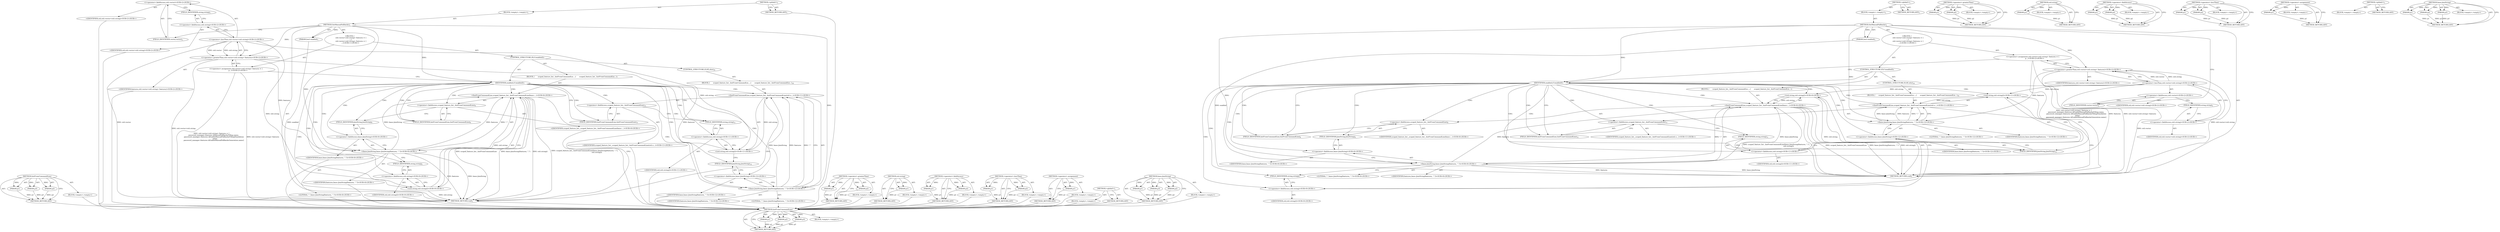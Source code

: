 digraph "base.JoinString" {
vulnerable_92 [label=<(METHOD,InitFromCommandLine)>];
vulnerable_93 [label=<(PARAM,p1)>];
vulnerable_94 [label=<(PARAM,p2)>];
vulnerable_95 [label=<(PARAM,p3)>];
vulnerable_96 [label=<(BLOCK,&lt;empty&gt;,&lt;empty&gt;)>];
vulnerable_97 [label=<(METHOD_RETURN,ANY)>];
vulnerable_6 [label=<(METHOD,&lt;global&gt;)<SUB>1</SUB>>];
vulnerable_7 [label=<(BLOCK,&lt;empty&gt;,&lt;empty&gt;)<SUB>1</SUB>>];
vulnerable_8 [label=<(METHOD,SetManualFallbacks)<SUB>1</SUB>>];
vulnerable_9 [label=<(PARAM,bool enabled)<SUB>1</SUB>>];
vulnerable_10 [label="<(BLOCK,{
     std::vector&lt;std::string&gt; features = {
  ...,{
     std::vector&lt;std::string&gt; features = {
  ...)<SUB>1</SUB>>"];
vulnerable_11 [label="<(&lt;operator&gt;.assignment,std::vector&lt;std::string&gt; features = {
        p...)<SUB>2</SUB>>"];
vulnerable_12 [label="<(&lt;operator&gt;.greaterThan,std::vector&lt;std::string&gt; features)<SUB>2</SUB>>"];
vulnerable_13 [label="<(&lt;operator&gt;.lessThan,std::vector&lt;std::string)<SUB>2</SUB>>"];
vulnerable_14 [label="<(&lt;operator&gt;.fieldAccess,std::vector)<SUB>2</SUB>>"];
vulnerable_15 [label="<(IDENTIFIER,std,std::vector&lt;std::string)<SUB>2</SUB>>"];
vulnerable_16 [label=<(FIELD_IDENTIFIER,vector,vector)<SUB>2</SUB>>];
vulnerable_17 [label="<(&lt;operator&gt;.fieldAccess,std::string)<SUB>2</SUB>>"];
vulnerable_18 [label="<(IDENTIFIER,std,std::vector&lt;std::string)<SUB>2</SUB>>"];
vulnerable_19 [label=<(FIELD_IDENTIFIER,string,string)<SUB>2</SUB>>];
vulnerable_20 [label="<(IDENTIFIER,features,std::vector&lt;std::string&gt; features)<SUB>2</SUB>>"];
vulnerable_21 [label=<(CONTROL_STRUCTURE,IF,if (enabled))<SUB>7</SUB>>];
vulnerable_22 [label=<(IDENTIFIER,enabled,if (enabled))<SUB>7</SUB>>];
vulnerable_23 [label=<(BLOCK,{
      scoped_feature_list_.InitFromCommandLin...,{
      scoped_feature_list_.InitFromCommandLin...)<SUB>7</SUB>>];
vulnerable_24 [label="<(InitFromCommandLine,scoped_feature_list_.InitFromCommandLine(base::...)<SUB>8</SUB>>"];
vulnerable_25 [label=<(&lt;operator&gt;.fieldAccess,scoped_feature_list_.InitFromCommandLine)<SUB>8</SUB>>];
vulnerable_26 [label="<(IDENTIFIER,scoped_feature_list_,scoped_feature_list_.InitFromCommandLine(base::...)<SUB>8</SUB>>"];
vulnerable_27 [label=<(FIELD_IDENTIFIER,InitFromCommandLine,InitFromCommandLine)<SUB>8</SUB>>];
vulnerable_28 [label="<(base.JoinString,base::JoinString(features, &quot;,&quot;))<SUB>8</SUB>>"];
vulnerable_29 [label="<(&lt;operator&gt;.fieldAccess,base::JoinString)<SUB>8</SUB>>"];
vulnerable_30 [label="<(IDENTIFIER,base,base::JoinString(features, &quot;,&quot;))<SUB>8</SUB>>"];
vulnerable_31 [label=<(FIELD_IDENTIFIER,JoinString,JoinString)<SUB>8</SUB>>];
vulnerable_32 [label="<(IDENTIFIER,features,base::JoinString(features, &quot;,&quot;))<SUB>8</SUB>>"];
vulnerable_33 [label="<(LITERAL,&quot;,&quot;,base::JoinString(features, &quot;,&quot;))<SUB>8</SUB>>"];
vulnerable_34 [label="<(std.string,std::string())<SUB>9</SUB>>"];
vulnerable_35 [label="<(&lt;operator&gt;.fieldAccess,std::string)<SUB>9</SUB>>"];
vulnerable_36 [label="<(IDENTIFIER,std,std::string())<SUB>9</SUB>>"];
vulnerable_37 [label=<(FIELD_IDENTIFIER,string,string)<SUB>9</SUB>>];
vulnerable_38 [label=<(CONTROL_STRUCTURE,ELSE,else)<SUB>10</SUB>>];
vulnerable_39 [label=<(BLOCK,{
      scoped_feature_list_.InitFromCommandLin...,{
      scoped_feature_list_.InitFromCommandLin...)<SUB>10</SUB>>];
vulnerable_40 [label="<(InitFromCommandLine,scoped_feature_list_.InitFromCommandLine(std::s...)<SUB>11</SUB>>"];
vulnerable_41 [label=<(&lt;operator&gt;.fieldAccess,scoped_feature_list_.InitFromCommandLine)<SUB>11</SUB>>];
vulnerable_42 [label="<(IDENTIFIER,scoped_feature_list_,scoped_feature_list_.InitFromCommandLine(std::s...)<SUB>11</SUB>>"];
vulnerable_43 [label=<(FIELD_IDENTIFIER,InitFromCommandLine,InitFromCommandLine)<SUB>11</SUB>>];
vulnerable_44 [label="<(std.string,std::string())<SUB>11</SUB>>"];
vulnerable_45 [label="<(&lt;operator&gt;.fieldAccess,std::string)<SUB>11</SUB>>"];
vulnerable_46 [label="<(IDENTIFIER,std,std::string())<SUB>11</SUB>>"];
vulnerable_47 [label=<(FIELD_IDENTIFIER,string,string)<SUB>11</SUB>>];
vulnerable_48 [label="<(base.JoinString,base::JoinString(features, &quot;,&quot;))<SUB>12</SUB>>"];
vulnerable_49 [label="<(&lt;operator&gt;.fieldAccess,base::JoinString)<SUB>12</SUB>>"];
vulnerable_50 [label="<(IDENTIFIER,base,base::JoinString(features, &quot;,&quot;))<SUB>12</SUB>>"];
vulnerable_51 [label=<(FIELD_IDENTIFIER,JoinString,JoinString)<SUB>12</SUB>>];
vulnerable_52 [label="<(IDENTIFIER,features,base::JoinString(features, &quot;,&quot;))<SUB>12</SUB>>"];
vulnerable_53 [label="<(LITERAL,&quot;,&quot;,base::JoinString(features, &quot;,&quot;))<SUB>12</SUB>>"];
vulnerable_54 [label=<(METHOD_RETURN,void)<SUB>1</SUB>>];
vulnerable_56 [label=<(METHOD_RETURN,ANY)<SUB>1</SUB>>];
vulnerable_77 [label=<(METHOD,&lt;operator&gt;.greaterThan)>];
vulnerable_78 [label=<(PARAM,p1)>];
vulnerable_79 [label=<(PARAM,p2)>];
vulnerable_80 [label=<(BLOCK,&lt;empty&gt;,&lt;empty&gt;)>];
vulnerable_81 [label=<(METHOD_RETURN,ANY)>];
vulnerable_104 [label=<(METHOD,std.string)>];
vulnerable_105 [label=<(PARAM,p1)>];
vulnerable_106 [label=<(BLOCK,&lt;empty&gt;,&lt;empty&gt;)>];
vulnerable_107 [label=<(METHOD_RETURN,ANY)>];
vulnerable_87 [label=<(METHOD,&lt;operator&gt;.fieldAccess)>];
vulnerable_88 [label=<(PARAM,p1)>];
vulnerable_89 [label=<(PARAM,p2)>];
vulnerable_90 [label=<(BLOCK,&lt;empty&gt;,&lt;empty&gt;)>];
vulnerable_91 [label=<(METHOD_RETURN,ANY)>];
vulnerable_82 [label=<(METHOD,&lt;operator&gt;.lessThan)>];
vulnerable_83 [label=<(PARAM,p1)>];
vulnerable_84 [label=<(PARAM,p2)>];
vulnerable_85 [label=<(BLOCK,&lt;empty&gt;,&lt;empty&gt;)>];
vulnerable_86 [label=<(METHOD_RETURN,ANY)>];
vulnerable_73 [label=<(METHOD,&lt;operator&gt;.assignment)>];
vulnerable_74 [label=<(PARAM,p1)>];
vulnerable_75 [label=<(BLOCK,&lt;empty&gt;,&lt;empty&gt;)>];
vulnerable_76 [label=<(METHOD_RETURN,ANY)>];
vulnerable_67 [label=<(METHOD,&lt;global&gt;)<SUB>1</SUB>>];
vulnerable_68 [label=<(BLOCK,&lt;empty&gt;,&lt;empty&gt;)>];
vulnerable_69 [label=<(METHOD_RETURN,ANY)>];
vulnerable_98 [label=<(METHOD,base.JoinString)>];
vulnerable_99 [label=<(PARAM,p1)>];
vulnerable_100 [label=<(PARAM,p2)>];
vulnerable_101 [label=<(PARAM,p3)>];
vulnerable_102 [label=<(BLOCK,&lt;empty&gt;,&lt;empty&gt;)>];
vulnerable_103 [label=<(METHOD_RETURN,ANY)>];
fixed_92 [label=<(METHOD,InitFromCommandLine)>];
fixed_93 [label=<(PARAM,p1)>];
fixed_94 [label=<(PARAM,p2)>];
fixed_95 [label=<(PARAM,p3)>];
fixed_96 [label=<(BLOCK,&lt;empty&gt;,&lt;empty&gt;)>];
fixed_97 [label=<(METHOD_RETURN,ANY)>];
fixed_6 [label=<(METHOD,&lt;global&gt;)<SUB>1</SUB>>];
fixed_7 [label=<(BLOCK,&lt;empty&gt;,&lt;empty&gt;)<SUB>1</SUB>>];
fixed_8 [label=<(METHOD,SetManualFallbacks)<SUB>1</SUB>>];
fixed_9 [label=<(PARAM,bool enabled)<SUB>1</SUB>>];
fixed_10 [label="<(BLOCK,{
     std::vector&lt;std::string&gt; features = {
  ...,{
     std::vector&lt;std::string&gt; features = {
  ...)<SUB>1</SUB>>"];
fixed_11 [label="<(&lt;operator&gt;.assignment,std::vector&lt;std::string&gt; features = {
        p...)<SUB>2</SUB>>"];
fixed_12 [label="<(&lt;operator&gt;.greaterThan,std::vector&lt;std::string&gt; features)<SUB>2</SUB>>"];
fixed_13 [label="<(&lt;operator&gt;.lessThan,std::vector&lt;std::string)<SUB>2</SUB>>"];
fixed_14 [label="<(&lt;operator&gt;.fieldAccess,std::vector)<SUB>2</SUB>>"];
fixed_15 [label="<(IDENTIFIER,std,std::vector&lt;std::string)<SUB>2</SUB>>"];
fixed_16 [label=<(FIELD_IDENTIFIER,vector,vector)<SUB>2</SUB>>];
fixed_17 [label="<(&lt;operator&gt;.fieldAccess,std::string)<SUB>2</SUB>>"];
fixed_18 [label="<(IDENTIFIER,std,std::vector&lt;std::string)<SUB>2</SUB>>"];
fixed_19 [label=<(FIELD_IDENTIFIER,string,string)<SUB>2</SUB>>];
fixed_20 [label="<(IDENTIFIER,features,std::vector&lt;std::string&gt; features)<SUB>2</SUB>>"];
fixed_21 [label=<(CONTROL_STRUCTURE,IF,if (enabled))<SUB>7</SUB>>];
fixed_22 [label=<(IDENTIFIER,enabled,if (enabled))<SUB>7</SUB>>];
fixed_23 [label=<(BLOCK,{
      scoped_feature_list_.InitFromCommandLin...,{
      scoped_feature_list_.InitFromCommandLin...)<SUB>7</SUB>>];
fixed_24 [label="<(InitFromCommandLine,scoped_feature_list_.InitFromCommandLine(base::...)<SUB>8</SUB>>"];
fixed_25 [label=<(&lt;operator&gt;.fieldAccess,scoped_feature_list_.InitFromCommandLine)<SUB>8</SUB>>];
fixed_26 [label="<(IDENTIFIER,scoped_feature_list_,scoped_feature_list_.InitFromCommandLine(base::...)<SUB>8</SUB>>"];
fixed_27 [label=<(FIELD_IDENTIFIER,InitFromCommandLine,InitFromCommandLine)<SUB>8</SUB>>];
fixed_28 [label="<(base.JoinString,base::JoinString(features, &quot;,&quot;))<SUB>8</SUB>>"];
fixed_29 [label="<(&lt;operator&gt;.fieldAccess,base::JoinString)<SUB>8</SUB>>"];
fixed_30 [label="<(IDENTIFIER,base,base::JoinString(features, &quot;,&quot;))<SUB>8</SUB>>"];
fixed_31 [label=<(FIELD_IDENTIFIER,JoinString,JoinString)<SUB>8</SUB>>];
fixed_32 [label="<(IDENTIFIER,features,base::JoinString(features, &quot;,&quot;))<SUB>8</SUB>>"];
fixed_33 [label="<(LITERAL,&quot;,&quot;,base::JoinString(features, &quot;,&quot;))<SUB>8</SUB>>"];
fixed_34 [label="<(std.string,std::string())<SUB>9</SUB>>"];
fixed_35 [label="<(&lt;operator&gt;.fieldAccess,std::string)<SUB>9</SUB>>"];
fixed_36 [label="<(IDENTIFIER,std,std::string())<SUB>9</SUB>>"];
fixed_37 [label=<(FIELD_IDENTIFIER,string,string)<SUB>9</SUB>>];
fixed_38 [label=<(CONTROL_STRUCTURE,ELSE,else)<SUB>10</SUB>>];
fixed_39 [label=<(BLOCK,{
      scoped_feature_list_.InitFromCommandLin...,{
      scoped_feature_list_.InitFromCommandLin...)<SUB>10</SUB>>];
fixed_40 [label="<(InitFromCommandLine,scoped_feature_list_.InitFromCommandLine(std::s...)<SUB>11</SUB>>"];
fixed_41 [label=<(&lt;operator&gt;.fieldAccess,scoped_feature_list_.InitFromCommandLine)<SUB>11</SUB>>];
fixed_42 [label="<(IDENTIFIER,scoped_feature_list_,scoped_feature_list_.InitFromCommandLine(std::s...)<SUB>11</SUB>>"];
fixed_43 [label=<(FIELD_IDENTIFIER,InitFromCommandLine,InitFromCommandLine)<SUB>11</SUB>>];
fixed_44 [label="<(std.string,std::string())<SUB>11</SUB>>"];
fixed_45 [label="<(&lt;operator&gt;.fieldAccess,std::string)<SUB>11</SUB>>"];
fixed_46 [label="<(IDENTIFIER,std,std::string())<SUB>11</SUB>>"];
fixed_47 [label=<(FIELD_IDENTIFIER,string,string)<SUB>11</SUB>>];
fixed_48 [label="<(base.JoinString,base::JoinString(features, &quot;,&quot;))<SUB>12</SUB>>"];
fixed_49 [label="<(&lt;operator&gt;.fieldAccess,base::JoinString)<SUB>12</SUB>>"];
fixed_50 [label="<(IDENTIFIER,base,base::JoinString(features, &quot;,&quot;))<SUB>12</SUB>>"];
fixed_51 [label=<(FIELD_IDENTIFIER,JoinString,JoinString)<SUB>12</SUB>>];
fixed_52 [label="<(IDENTIFIER,features,base::JoinString(features, &quot;,&quot;))<SUB>12</SUB>>"];
fixed_53 [label="<(LITERAL,&quot;,&quot;,base::JoinString(features, &quot;,&quot;))<SUB>12</SUB>>"];
fixed_54 [label=<(METHOD_RETURN,void)<SUB>1</SUB>>];
fixed_56 [label=<(METHOD_RETURN,ANY)<SUB>1</SUB>>];
fixed_77 [label=<(METHOD,&lt;operator&gt;.greaterThan)>];
fixed_78 [label=<(PARAM,p1)>];
fixed_79 [label=<(PARAM,p2)>];
fixed_80 [label=<(BLOCK,&lt;empty&gt;,&lt;empty&gt;)>];
fixed_81 [label=<(METHOD_RETURN,ANY)>];
fixed_104 [label=<(METHOD,std.string)>];
fixed_105 [label=<(PARAM,p1)>];
fixed_106 [label=<(BLOCK,&lt;empty&gt;,&lt;empty&gt;)>];
fixed_107 [label=<(METHOD_RETURN,ANY)>];
fixed_87 [label=<(METHOD,&lt;operator&gt;.fieldAccess)>];
fixed_88 [label=<(PARAM,p1)>];
fixed_89 [label=<(PARAM,p2)>];
fixed_90 [label=<(BLOCK,&lt;empty&gt;,&lt;empty&gt;)>];
fixed_91 [label=<(METHOD_RETURN,ANY)>];
fixed_82 [label=<(METHOD,&lt;operator&gt;.lessThan)>];
fixed_83 [label=<(PARAM,p1)>];
fixed_84 [label=<(PARAM,p2)>];
fixed_85 [label=<(BLOCK,&lt;empty&gt;,&lt;empty&gt;)>];
fixed_86 [label=<(METHOD_RETURN,ANY)>];
fixed_73 [label=<(METHOD,&lt;operator&gt;.assignment)>];
fixed_74 [label=<(PARAM,p1)>];
fixed_75 [label=<(BLOCK,&lt;empty&gt;,&lt;empty&gt;)>];
fixed_76 [label=<(METHOD_RETURN,ANY)>];
fixed_67 [label=<(METHOD,&lt;global&gt;)<SUB>1</SUB>>];
fixed_68 [label=<(BLOCK,&lt;empty&gt;,&lt;empty&gt;)>];
fixed_69 [label=<(METHOD_RETURN,ANY)>];
fixed_98 [label=<(METHOD,base.JoinString)>];
fixed_99 [label=<(PARAM,p1)>];
fixed_100 [label=<(PARAM,p2)>];
fixed_101 [label=<(PARAM,p3)>];
fixed_102 [label=<(BLOCK,&lt;empty&gt;,&lt;empty&gt;)>];
fixed_103 [label=<(METHOD_RETURN,ANY)>];
vulnerable_92 -> vulnerable_93  [key=0, label="AST: "];
vulnerable_92 -> vulnerable_93  [key=1, label="DDG: "];
vulnerable_92 -> vulnerable_96  [key=0, label="AST: "];
vulnerable_92 -> vulnerable_94  [key=0, label="AST: "];
vulnerable_92 -> vulnerable_94  [key=1, label="DDG: "];
vulnerable_92 -> vulnerable_97  [key=0, label="AST: "];
vulnerable_92 -> vulnerable_97  [key=1, label="CFG: "];
vulnerable_92 -> vulnerable_95  [key=0, label="AST: "];
vulnerable_92 -> vulnerable_95  [key=1, label="DDG: "];
vulnerable_93 -> vulnerable_97  [key=0, label="DDG: p1"];
vulnerable_94 -> vulnerable_97  [key=0, label="DDG: p2"];
vulnerable_95 -> vulnerable_97  [key=0, label="DDG: p3"];
vulnerable_6 -> vulnerable_7  [key=0, label="AST: "];
vulnerable_6 -> vulnerable_56  [key=0, label="AST: "];
vulnerable_6 -> vulnerable_56  [key=1, label="CFG: "];
vulnerable_7 -> vulnerable_8  [key=0, label="AST: "];
vulnerable_8 -> vulnerable_9  [key=0, label="AST: "];
vulnerable_8 -> vulnerable_9  [key=1, label="DDG: "];
vulnerable_8 -> vulnerable_10  [key=0, label="AST: "];
vulnerable_8 -> vulnerable_54  [key=0, label="AST: "];
vulnerable_8 -> vulnerable_16  [key=0, label="CFG: "];
vulnerable_8 -> vulnerable_22  [key=0, label="DDG: "];
vulnerable_8 -> vulnerable_12  [key=0, label="DDG: "];
vulnerable_8 -> vulnerable_28  [key=0, label="DDG: "];
vulnerable_8 -> vulnerable_48  [key=0, label="DDG: "];
vulnerable_9 -> vulnerable_54  [key=0, label="DDG: enabled"];
vulnerable_10 -> vulnerable_11  [key=0, label="AST: "];
vulnerable_10 -> vulnerable_21  [key=0, label="AST: "];
vulnerable_11 -> vulnerable_12  [key=0, label="AST: "];
vulnerable_11 -> vulnerable_22  [key=0, label="CFG: "];
vulnerable_11 -> vulnerable_54  [key=0, label="DDG: std::vector&lt;std::string&gt; features"];
vulnerable_11 -> vulnerable_54  [key=1, label="DDG: std::vector&lt;std::string&gt; features = {
        password_manager::features::kEnableManualFallbacksFilling.name,
         password_manager::features::kEnableManualFallbacksFillingStandalone
             .name,
         password_manager::features::kEnableManualFallbacksGeneration.name}"];
vulnerable_12 -> vulnerable_13  [key=0, label="AST: "];
vulnerable_12 -> vulnerable_20  [key=0, label="AST: "];
vulnerable_12 -> vulnerable_11  [key=0, label="CFG: "];
vulnerable_12 -> vulnerable_54  [key=0, label="DDG: std::vector&lt;std::string"];
vulnerable_12 -> vulnerable_28  [key=0, label="DDG: features"];
vulnerable_12 -> vulnerable_48  [key=0, label="DDG: features"];
vulnerable_13 -> vulnerable_14  [key=0, label="AST: "];
vulnerable_13 -> vulnerable_17  [key=0, label="AST: "];
vulnerable_13 -> vulnerable_12  [key=0, label="CFG: "];
vulnerable_13 -> vulnerable_12  [key=1, label="DDG: std::vector"];
vulnerable_13 -> vulnerable_12  [key=2, label="DDG: std::string"];
vulnerable_13 -> vulnerable_54  [key=0, label="DDG: std::vector"];
vulnerable_13 -> vulnerable_34  [key=0, label="DDG: std::string"];
vulnerable_13 -> vulnerable_44  [key=0, label="DDG: std::string"];
vulnerable_14 -> vulnerable_15  [key=0, label="AST: "];
vulnerable_14 -> vulnerable_16  [key=0, label="AST: "];
vulnerable_14 -> vulnerable_19  [key=0, label="CFG: "];
vulnerable_16 -> vulnerable_14  [key=0, label="CFG: "];
vulnerable_17 -> vulnerable_18  [key=0, label="AST: "];
vulnerable_17 -> vulnerable_19  [key=0, label="AST: "];
vulnerable_17 -> vulnerable_13  [key=0, label="CFG: "];
vulnerable_19 -> vulnerable_17  [key=0, label="CFG: "];
vulnerable_21 -> vulnerable_22  [key=0, label="AST: "];
vulnerable_21 -> vulnerable_23  [key=0, label="AST: "];
vulnerable_21 -> vulnerable_38  [key=0, label="AST: "];
vulnerable_22 -> vulnerable_27  [key=0, label="CFG: "];
vulnerable_22 -> vulnerable_27  [key=1, label="CDG: "];
vulnerable_22 -> vulnerable_43  [key=0, label="CFG: "];
vulnerable_22 -> vulnerable_43  [key=1, label="CDG: "];
vulnerable_22 -> vulnerable_24  [key=0, label="CDG: "];
vulnerable_22 -> vulnerable_47  [key=0, label="CDG: "];
vulnerable_22 -> vulnerable_34  [key=0, label="CDG: "];
vulnerable_22 -> vulnerable_48  [key=0, label="CDG: "];
vulnerable_22 -> vulnerable_49  [key=0, label="CDG: "];
vulnerable_22 -> vulnerable_51  [key=0, label="CDG: "];
vulnerable_22 -> vulnerable_28  [key=0, label="CDG: "];
vulnerable_22 -> vulnerable_37  [key=0, label="CDG: "];
vulnerable_22 -> vulnerable_25  [key=0, label="CDG: "];
vulnerable_22 -> vulnerable_41  [key=0, label="CDG: "];
vulnerable_22 -> vulnerable_45  [key=0, label="CDG: "];
vulnerable_22 -> vulnerable_40  [key=0, label="CDG: "];
vulnerable_22 -> vulnerable_29  [key=0, label="CDG: "];
vulnerable_22 -> vulnerable_44  [key=0, label="CDG: "];
vulnerable_22 -> vulnerable_35  [key=0, label="CDG: "];
vulnerable_22 -> vulnerable_31  [key=0, label="CDG: "];
vulnerable_23 -> vulnerable_24  [key=0, label="AST: "];
vulnerable_24 -> vulnerable_25  [key=0, label="AST: "];
vulnerable_24 -> vulnerable_28  [key=0, label="AST: "];
vulnerable_24 -> vulnerable_34  [key=0, label="AST: "];
vulnerable_24 -> vulnerable_54  [key=0, label="CFG: "];
vulnerable_24 -> vulnerable_54  [key=1, label="DDG: scoped_feature_list_.InitFromCommandLine"];
vulnerable_24 -> vulnerable_54  [key=2, label="DDG: base::JoinString(features, &quot;,&quot;)"];
vulnerable_24 -> vulnerable_54  [key=3, label="DDG: std::string()"];
vulnerable_24 -> vulnerable_54  [key=4, label="DDG: scoped_feature_list_.InitFromCommandLine(base::JoinString(features, &quot;,&quot;),
                                               std::string())"];
vulnerable_25 -> vulnerable_26  [key=0, label="AST: "];
vulnerable_25 -> vulnerable_27  [key=0, label="AST: "];
vulnerable_25 -> vulnerable_31  [key=0, label="CFG: "];
vulnerable_27 -> vulnerable_25  [key=0, label="CFG: "];
vulnerable_28 -> vulnerable_29  [key=0, label="AST: "];
vulnerable_28 -> vulnerable_32  [key=0, label="AST: "];
vulnerable_28 -> vulnerable_33  [key=0, label="AST: "];
vulnerable_28 -> vulnerable_37  [key=0, label="CFG: "];
vulnerable_28 -> vulnerable_54  [key=0, label="DDG: base::JoinString"];
vulnerable_28 -> vulnerable_54  [key=1, label="DDG: features"];
vulnerable_28 -> vulnerable_24  [key=0, label="DDG: base::JoinString"];
vulnerable_28 -> vulnerable_24  [key=1, label="DDG: features"];
vulnerable_28 -> vulnerable_24  [key=2, label="DDG: &quot;,&quot;"];
vulnerable_29 -> vulnerable_30  [key=0, label="AST: "];
vulnerable_29 -> vulnerable_31  [key=0, label="AST: "];
vulnerable_29 -> vulnerable_28  [key=0, label="CFG: "];
vulnerable_31 -> vulnerable_29  [key=0, label="CFG: "];
vulnerable_34 -> vulnerable_35  [key=0, label="AST: "];
vulnerable_34 -> vulnerable_24  [key=0, label="CFG: "];
vulnerable_34 -> vulnerable_24  [key=1, label="DDG: std::string"];
vulnerable_34 -> vulnerable_54  [key=0, label="DDG: std::string"];
vulnerable_35 -> vulnerable_36  [key=0, label="AST: "];
vulnerable_35 -> vulnerable_37  [key=0, label="AST: "];
vulnerable_35 -> vulnerable_34  [key=0, label="CFG: "];
vulnerable_37 -> vulnerable_35  [key=0, label="CFG: "];
vulnerable_38 -> vulnerable_39  [key=0, label="AST: "];
vulnerable_39 -> vulnerable_40  [key=0, label="AST: "];
vulnerable_40 -> vulnerable_41  [key=0, label="AST: "];
vulnerable_40 -> vulnerable_44  [key=0, label="AST: "];
vulnerable_40 -> vulnerable_48  [key=0, label="AST: "];
vulnerable_40 -> vulnerable_54  [key=0, label="CFG: "];
vulnerable_41 -> vulnerable_42  [key=0, label="AST: "];
vulnerable_41 -> vulnerable_43  [key=0, label="AST: "];
vulnerable_41 -> vulnerable_47  [key=0, label="CFG: "];
vulnerable_43 -> vulnerable_41  [key=0, label="CFG: "];
vulnerable_44 -> vulnerable_45  [key=0, label="AST: "];
vulnerable_44 -> vulnerable_51  [key=0, label="CFG: "];
vulnerable_44 -> vulnerable_40  [key=0, label="DDG: std::string"];
vulnerable_45 -> vulnerable_46  [key=0, label="AST: "];
vulnerable_45 -> vulnerable_47  [key=0, label="AST: "];
vulnerable_45 -> vulnerable_44  [key=0, label="CFG: "];
vulnerable_47 -> vulnerable_45  [key=0, label="CFG: "];
vulnerable_48 -> vulnerable_49  [key=0, label="AST: "];
vulnerable_48 -> vulnerable_52  [key=0, label="AST: "];
vulnerable_48 -> vulnerable_53  [key=0, label="AST: "];
vulnerable_48 -> vulnerable_40  [key=0, label="CFG: "];
vulnerable_48 -> vulnerable_40  [key=1, label="DDG: base::JoinString"];
vulnerable_48 -> vulnerable_40  [key=2, label="DDG: features"];
vulnerable_48 -> vulnerable_40  [key=3, label="DDG: &quot;,&quot;"];
vulnerable_49 -> vulnerable_50  [key=0, label="AST: "];
vulnerable_49 -> vulnerable_51  [key=0, label="AST: "];
vulnerable_49 -> vulnerable_48  [key=0, label="CFG: "];
vulnerable_51 -> vulnerable_49  [key=0, label="CFG: "];
vulnerable_77 -> vulnerable_78  [key=0, label="AST: "];
vulnerable_77 -> vulnerable_78  [key=1, label="DDG: "];
vulnerable_77 -> vulnerable_80  [key=0, label="AST: "];
vulnerable_77 -> vulnerable_79  [key=0, label="AST: "];
vulnerable_77 -> vulnerable_79  [key=1, label="DDG: "];
vulnerable_77 -> vulnerable_81  [key=0, label="AST: "];
vulnerable_77 -> vulnerable_81  [key=1, label="CFG: "];
vulnerable_78 -> vulnerable_81  [key=0, label="DDG: p1"];
vulnerable_79 -> vulnerable_81  [key=0, label="DDG: p2"];
vulnerable_104 -> vulnerable_105  [key=0, label="AST: "];
vulnerable_104 -> vulnerable_105  [key=1, label="DDG: "];
vulnerable_104 -> vulnerable_106  [key=0, label="AST: "];
vulnerable_104 -> vulnerable_107  [key=0, label="AST: "];
vulnerable_104 -> vulnerable_107  [key=1, label="CFG: "];
vulnerable_105 -> vulnerable_107  [key=0, label="DDG: p1"];
vulnerable_87 -> vulnerable_88  [key=0, label="AST: "];
vulnerable_87 -> vulnerable_88  [key=1, label="DDG: "];
vulnerable_87 -> vulnerable_90  [key=0, label="AST: "];
vulnerable_87 -> vulnerable_89  [key=0, label="AST: "];
vulnerable_87 -> vulnerable_89  [key=1, label="DDG: "];
vulnerable_87 -> vulnerable_91  [key=0, label="AST: "];
vulnerable_87 -> vulnerable_91  [key=1, label="CFG: "];
vulnerable_88 -> vulnerable_91  [key=0, label="DDG: p1"];
vulnerable_89 -> vulnerable_91  [key=0, label="DDG: p2"];
vulnerable_82 -> vulnerable_83  [key=0, label="AST: "];
vulnerable_82 -> vulnerable_83  [key=1, label="DDG: "];
vulnerable_82 -> vulnerable_85  [key=0, label="AST: "];
vulnerable_82 -> vulnerable_84  [key=0, label="AST: "];
vulnerable_82 -> vulnerable_84  [key=1, label="DDG: "];
vulnerable_82 -> vulnerable_86  [key=0, label="AST: "];
vulnerable_82 -> vulnerable_86  [key=1, label="CFG: "];
vulnerable_83 -> vulnerable_86  [key=0, label="DDG: p1"];
vulnerable_84 -> vulnerable_86  [key=0, label="DDG: p2"];
vulnerable_73 -> vulnerable_74  [key=0, label="AST: "];
vulnerable_73 -> vulnerable_74  [key=1, label="DDG: "];
vulnerable_73 -> vulnerable_75  [key=0, label="AST: "];
vulnerable_73 -> vulnerable_76  [key=0, label="AST: "];
vulnerable_73 -> vulnerable_76  [key=1, label="CFG: "];
vulnerable_74 -> vulnerable_76  [key=0, label="DDG: p1"];
vulnerable_67 -> vulnerable_68  [key=0, label="AST: "];
vulnerable_67 -> vulnerable_69  [key=0, label="AST: "];
vulnerable_67 -> vulnerable_69  [key=1, label="CFG: "];
vulnerable_98 -> vulnerable_99  [key=0, label="AST: "];
vulnerable_98 -> vulnerable_99  [key=1, label="DDG: "];
vulnerable_98 -> vulnerable_102  [key=0, label="AST: "];
vulnerable_98 -> vulnerable_100  [key=0, label="AST: "];
vulnerable_98 -> vulnerable_100  [key=1, label="DDG: "];
vulnerable_98 -> vulnerable_103  [key=0, label="AST: "];
vulnerable_98 -> vulnerable_103  [key=1, label="CFG: "];
vulnerable_98 -> vulnerable_101  [key=0, label="AST: "];
vulnerable_98 -> vulnerable_101  [key=1, label="DDG: "];
vulnerable_99 -> vulnerable_103  [key=0, label="DDG: p1"];
vulnerable_100 -> vulnerable_103  [key=0, label="DDG: p2"];
vulnerable_101 -> vulnerable_103  [key=0, label="DDG: p3"];
fixed_92 -> fixed_93  [key=0, label="AST: "];
fixed_92 -> fixed_93  [key=1, label="DDG: "];
fixed_92 -> fixed_96  [key=0, label="AST: "];
fixed_92 -> fixed_94  [key=0, label="AST: "];
fixed_92 -> fixed_94  [key=1, label="DDG: "];
fixed_92 -> fixed_97  [key=0, label="AST: "];
fixed_92 -> fixed_97  [key=1, label="CFG: "];
fixed_92 -> fixed_95  [key=0, label="AST: "];
fixed_92 -> fixed_95  [key=1, label="DDG: "];
fixed_93 -> fixed_97  [key=0, label="DDG: p1"];
fixed_94 -> fixed_97  [key=0, label="DDG: p2"];
fixed_95 -> fixed_97  [key=0, label="DDG: p3"];
fixed_96 -> vulnerable_92  [key=0];
fixed_97 -> vulnerable_92  [key=0];
fixed_6 -> fixed_7  [key=0, label="AST: "];
fixed_6 -> fixed_56  [key=0, label="AST: "];
fixed_6 -> fixed_56  [key=1, label="CFG: "];
fixed_7 -> fixed_8  [key=0, label="AST: "];
fixed_8 -> fixed_9  [key=0, label="AST: "];
fixed_8 -> fixed_9  [key=1, label="DDG: "];
fixed_8 -> fixed_10  [key=0, label="AST: "];
fixed_8 -> fixed_54  [key=0, label="AST: "];
fixed_8 -> fixed_16  [key=0, label="CFG: "];
fixed_8 -> fixed_22  [key=0, label="DDG: "];
fixed_8 -> fixed_12  [key=0, label="DDG: "];
fixed_8 -> fixed_28  [key=0, label="DDG: "];
fixed_8 -> fixed_48  [key=0, label="DDG: "];
fixed_9 -> fixed_54  [key=0, label="DDG: enabled"];
fixed_10 -> fixed_11  [key=0, label="AST: "];
fixed_10 -> fixed_21  [key=0, label="AST: "];
fixed_11 -> fixed_12  [key=0, label="AST: "];
fixed_11 -> fixed_22  [key=0, label="CFG: "];
fixed_11 -> fixed_54  [key=0, label="DDG: std::vector&lt;std::string&gt; features"];
fixed_11 -> fixed_54  [key=1, label="DDG: std::vector&lt;std::string&gt; features = {
        password_manager::features::kManualFallbacksFilling.name,
         password_manager::features::kEnableManualFallbacksFillingStandalone
             .name,
         password_manager::features::kEnableManualFallbacksGeneration.name}"];
fixed_12 -> fixed_13  [key=0, label="AST: "];
fixed_12 -> fixed_20  [key=0, label="AST: "];
fixed_12 -> fixed_11  [key=0, label="CFG: "];
fixed_12 -> fixed_54  [key=0, label="DDG: std::vector&lt;std::string"];
fixed_12 -> fixed_28  [key=0, label="DDG: features"];
fixed_12 -> fixed_48  [key=0, label="DDG: features"];
fixed_13 -> fixed_14  [key=0, label="AST: "];
fixed_13 -> fixed_17  [key=0, label="AST: "];
fixed_13 -> fixed_12  [key=0, label="CFG: "];
fixed_13 -> fixed_12  [key=1, label="DDG: std::vector"];
fixed_13 -> fixed_12  [key=2, label="DDG: std::string"];
fixed_13 -> fixed_54  [key=0, label="DDG: std::vector"];
fixed_13 -> fixed_34  [key=0, label="DDG: std::string"];
fixed_13 -> fixed_44  [key=0, label="DDG: std::string"];
fixed_14 -> fixed_15  [key=0, label="AST: "];
fixed_14 -> fixed_16  [key=0, label="AST: "];
fixed_14 -> fixed_19  [key=0, label="CFG: "];
fixed_15 -> vulnerable_92  [key=0];
fixed_16 -> fixed_14  [key=0, label="CFG: "];
fixed_17 -> fixed_18  [key=0, label="AST: "];
fixed_17 -> fixed_19  [key=0, label="AST: "];
fixed_17 -> fixed_13  [key=0, label="CFG: "];
fixed_18 -> vulnerable_92  [key=0];
fixed_19 -> fixed_17  [key=0, label="CFG: "];
fixed_20 -> vulnerable_92  [key=0];
fixed_21 -> fixed_22  [key=0, label="AST: "];
fixed_21 -> fixed_23  [key=0, label="AST: "];
fixed_21 -> fixed_38  [key=0, label="AST: "];
fixed_22 -> fixed_27  [key=0, label="CFG: "];
fixed_22 -> fixed_27  [key=1, label="CDG: "];
fixed_22 -> fixed_43  [key=0, label="CFG: "];
fixed_22 -> fixed_43  [key=1, label="CDG: "];
fixed_22 -> fixed_24  [key=0, label="CDG: "];
fixed_22 -> fixed_47  [key=0, label="CDG: "];
fixed_22 -> fixed_34  [key=0, label="CDG: "];
fixed_22 -> fixed_48  [key=0, label="CDG: "];
fixed_22 -> fixed_49  [key=0, label="CDG: "];
fixed_22 -> fixed_51  [key=0, label="CDG: "];
fixed_22 -> fixed_28  [key=0, label="CDG: "];
fixed_22 -> fixed_37  [key=0, label="CDG: "];
fixed_22 -> fixed_25  [key=0, label="CDG: "];
fixed_22 -> fixed_41  [key=0, label="CDG: "];
fixed_22 -> fixed_45  [key=0, label="CDG: "];
fixed_22 -> fixed_40  [key=0, label="CDG: "];
fixed_22 -> fixed_29  [key=0, label="CDG: "];
fixed_22 -> fixed_44  [key=0, label="CDG: "];
fixed_22 -> fixed_35  [key=0, label="CDG: "];
fixed_22 -> fixed_31  [key=0, label="CDG: "];
fixed_23 -> fixed_24  [key=0, label="AST: "];
fixed_24 -> fixed_25  [key=0, label="AST: "];
fixed_24 -> fixed_28  [key=0, label="AST: "];
fixed_24 -> fixed_34  [key=0, label="AST: "];
fixed_24 -> fixed_54  [key=0, label="CFG: "];
fixed_24 -> fixed_54  [key=1, label="DDG: scoped_feature_list_.InitFromCommandLine"];
fixed_24 -> fixed_54  [key=2, label="DDG: base::JoinString(features, &quot;,&quot;)"];
fixed_24 -> fixed_54  [key=3, label="DDG: std::string()"];
fixed_24 -> fixed_54  [key=4, label="DDG: scoped_feature_list_.InitFromCommandLine(base::JoinString(features, &quot;,&quot;),
                                               std::string())"];
fixed_25 -> fixed_26  [key=0, label="AST: "];
fixed_25 -> fixed_27  [key=0, label="AST: "];
fixed_25 -> fixed_31  [key=0, label="CFG: "];
fixed_26 -> vulnerable_92  [key=0];
fixed_27 -> fixed_25  [key=0, label="CFG: "];
fixed_28 -> fixed_29  [key=0, label="AST: "];
fixed_28 -> fixed_32  [key=0, label="AST: "];
fixed_28 -> fixed_33  [key=0, label="AST: "];
fixed_28 -> fixed_37  [key=0, label="CFG: "];
fixed_28 -> fixed_54  [key=0, label="DDG: base::JoinString"];
fixed_28 -> fixed_54  [key=1, label="DDG: features"];
fixed_28 -> fixed_24  [key=0, label="DDG: base::JoinString"];
fixed_28 -> fixed_24  [key=1, label="DDG: features"];
fixed_28 -> fixed_24  [key=2, label="DDG: &quot;,&quot;"];
fixed_29 -> fixed_30  [key=0, label="AST: "];
fixed_29 -> fixed_31  [key=0, label="AST: "];
fixed_29 -> fixed_28  [key=0, label="CFG: "];
fixed_30 -> vulnerable_92  [key=0];
fixed_31 -> fixed_29  [key=0, label="CFG: "];
fixed_32 -> vulnerable_92  [key=0];
fixed_33 -> vulnerable_92  [key=0];
fixed_34 -> fixed_35  [key=0, label="AST: "];
fixed_34 -> fixed_24  [key=0, label="CFG: "];
fixed_34 -> fixed_24  [key=1, label="DDG: std::string"];
fixed_34 -> fixed_54  [key=0, label="DDG: std::string"];
fixed_35 -> fixed_36  [key=0, label="AST: "];
fixed_35 -> fixed_37  [key=0, label="AST: "];
fixed_35 -> fixed_34  [key=0, label="CFG: "];
fixed_36 -> vulnerable_92  [key=0];
fixed_37 -> fixed_35  [key=0, label="CFG: "];
fixed_38 -> fixed_39  [key=0, label="AST: "];
fixed_39 -> fixed_40  [key=0, label="AST: "];
fixed_40 -> fixed_41  [key=0, label="AST: "];
fixed_40 -> fixed_44  [key=0, label="AST: "];
fixed_40 -> fixed_48  [key=0, label="AST: "];
fixed_40 -> fixed_54  [key=0, label="CFG: "];
fixed_41 -> fixed_42  [key=0, label="AST: "];
fixed_41 -> fixed_43  [key=0, label="AST: "];
fixed_41 -> fixed_47  [key=0, label="CFG: "];
fixed_42 -> vulnerable_92  [key=0];
fixed_43 -> fixed_41  [key=0, label="CFG: "];
fixed_44 -> fixed_45  [key=0, label="AST: "];
fixed_44 -> fixed_51  [key=0, label="CFG: "];
fixed_44 -> fixed_40  [key=0, label="DDG: std::string"];
fixed_45 -> fixed_46  [key=0, label="AST: "];
fixed_45 -> fixed_47  [key=0, label="AST: "];
fixed_45 -> fixed_44  [key=0, label="CFG: "];
fixed_46 -> vulnerable_92  [key=0];
fixed_47 -> fixed_45  [key=0, label="CFG: "];
fixed_48 -> fixed_49  [key=0, label="AST: "];
fixed_48 -> fixed_52  [key=0, label="AST: "];
fixed_48 -> fixed_53  [key=0, label="AST: "];
fixed_48 -> fixed_40  [key=0, label="CFG: "];
fixed_48 -> fixed_40  [key=1, label="DDG: base::JoinString"];
fixed_48 -> fixed_40  [key=2, label="DDG: features"];
fixed_48 -> fixed_40  [key=3, label="DDG: &quot;,&quot;"];
fixed_49 -> fixed_50  [key=0, label="AST: "];
fixed_49 -> fixed_51  [key=0, label="AST: "];
fixed_49 -> fixed_48  [key=0, label="CFG: "];
fixed_50 -> vulnerable_92  [key=0];
fixed_51 -> fixed_49  [key=0, label="CFG: "];
fixed_52 -> vulnerable_92  [key=0];
fixed_53 -> vulnerable_92  [key=0];
fixed_54 -> vulnerable_92  [key=0];
fixed_56 -> vulnerable_92  [key=0];
fixed_77 -> fixed_78  [key=0, label="AST: "];
fixed_77 -> fixed_78  [key=1, label="DDG: "];
fixed_77 -> fixed_80  [key=0, label="AST: "];
fixed_77 -> fixed_79  [key=0, label="AST: "];
fixed_77 -> fixed_79  [key=1, label="DDG: "];
fixed_77 -> fixed_81  [key=0, label="AST: "];
fixed_77 -> fixed_81  [key=1, label="CFG: "];
fixed_78 -> fixed_81  [key=0, label="DDG: p1"];
fixed_79 -> fixed_81  [key=0, label="DDG: p2"];
fixed_80 -> vulnerable_92  [key=0];
fixed_81 -> vulnerable_92  [key=0];
fixed_104 -> fixed_105  [key=0, label="AST: "];
fixed_104 -> fixed_105  [key=1, label="DDG: "];
fixed_104 -> fixed_106  [key=0, label="AST: "];
fixed_104 -> fixed_107  [key=0, label="AST: "];
fixed_104 -> fixed_107  [key=1, label="CFG: "];
fixed_105 -> fixed_107  [key=0, label="DDG: p1"];
fixed_106 -> vulnerable_92  [key=0];
fixed_107 -> vulnerable_92  [key=0];
fixed_87 -> fixed_88  [key=0, label="AST: "];
fixed_87 -> fixed_88  [key=1, label="DDG: "];
fixed_87 -> fixed_90  [key=0, label="AST: "];
fixed_87 -> fixed_89  [key=0, label="AST: "];
fixed_87 -> fixed_89  [key=1, label="DDG: "];
fixed_87 -> fixed_91  [key=0, label="AST: "];
fixed_87 -> fixed_91  [key=1, label="CFG: "];
fixed_88 -> fixed_91  [key=0, label="DDG: p1"];
fixed_89 -> fixed_91  [key=0, label="DDG: p2"];
fixed_90 -> vulnerable_92  [key=0];
fixed_91 -> vulnerable_92  [key=0];
fixed_82 -> fixed_83  [key=0, label="AST: "];
fixed_82 -> fixed_83  [key=1, label="DDG: "];
fixed_82 -> fixed_85  [key=0, label="AST: "];
fixed_82 -> fixed_84  [key=0, label="AST: "];
fixed_82 -> fixed_84  [key=1, label="DDG: "];
fixed_82 -> fixed_86  [key=0, label="AST: "];
fixed_82 -> fixed_86  [key=1, label="CFG: "];
fixed_83 -> fixed_86  [key=0, label="DDG: p1"];
fixed_84 -> fixed_86  [key=0, label="DDG: p2"];
fixed_85 -> vulnerable_92  [key=0];
fixed_86 -> vulnerable_92  [key=0];
fixed_73 -> fixed_74  [key=0, label="AST: "];
fixed_73 -> fixed_74  [key=1, label="DDG: "];
fixed_73 -> fixed_75  [key=0, label="AST: "];
fixed_73 -> fixed_76  [key=0, label="AST: "];
fixed_73 -> fixed_76  [key=1, label="CFG: "];
fixed_74 -> fixed_76  [key=0, label="DDG: p1"];
fixed_75 -> vulnerable_92  [key=0];
fixed_76 -> vulnerable_92  [key=0];
fixed_67 -> fixed_68  [key=0, label="AST: "];
fixed_67 -> fixed_69  [key=0, label="AST: "];
fixed_67 -> fixed_69  [key=1, label="CFG: "];
fixed_68 -> vulnerable_92  [key=0];
fixed_69 -> vulnerable_92  [key=0];
fixed_98 -> fixed_99  [key=0, label="AST: "];
fixed_98 -> fixed_99  [key=1, label="DDG: "];
fixed_98 -> fixed_102  [key=0, label="AST: "];
fixed_98 -> fixed_100  [key=0, label="AST: "];
fixed_98 -> fixed_100  [key=1, label="DDG: "];
fixed_98 -> fixed_103  [key=0, label="AST: "];
fixed_98 -> fixed_103  [key=1, label="CFG: "];
fixed_98 -> fixed_101  [key=0, label="AST: "];
fixed_98 -> fixed_101  [key=1, label="DDG: "];
fixed_99 -> fixed_103  [key=0, label="DDG: p1"];
fixed_100 -> fixed_103  [key=0, label="DDG: p2"];
fixed_101 -> fixed_103  [key=0, label="DDG: p3"];
fixed_102 -> vulnerable_92  [key=0];
fixed_103 -> vulnerable_92  [key=0];
}

